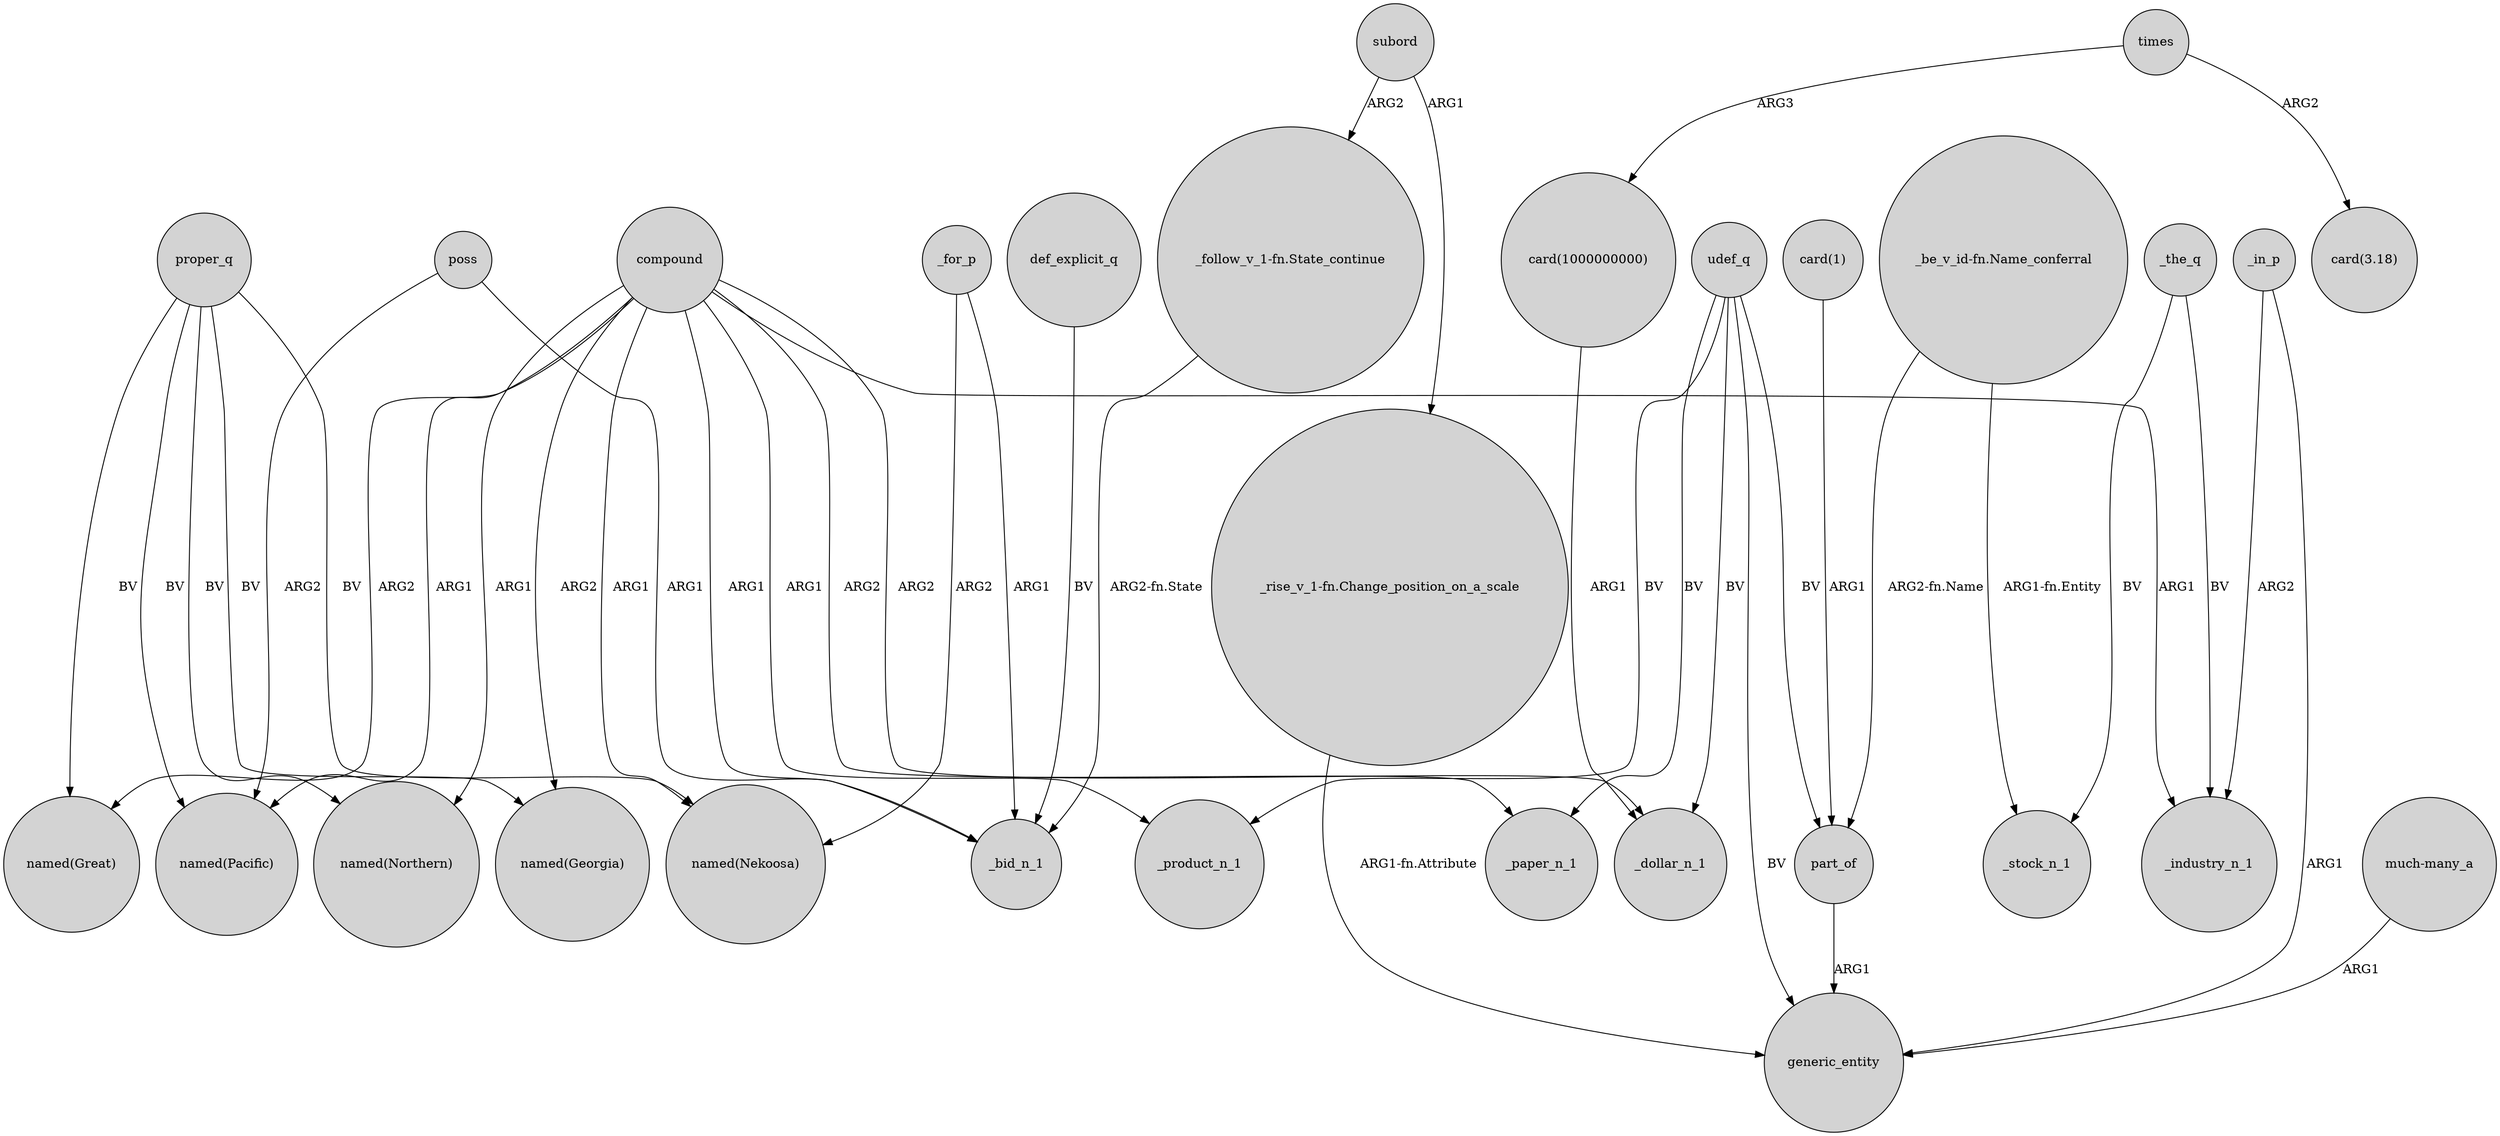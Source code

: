 digraph {
	node [shape=circle style=filled]
	"card(1000000000)" -> _dollar_n_1 [label=ARG1]
	proper_q -> "named(Georgia)" [label=BV]
	compound -> "named(Great)" [label=ARG2]
	poss -> _bid_n_1 [label=ARG1]
	udef_q -> part_of [label=BV]
	udef_q -> _paper_n_1 [label=BV]
	compound -> _paper_n_1 [label=ARG2]
	udef_q -> _product_n_1 [label=BV]
	compound -> _dollar_n_1 [label=ARG2]
	times -> "card(1000000000)" [label=ARG3]
	times -> "card(3.18)" [label=ARG2]
	"card(1)" -> part_of [label=ARG1]
	udef_q -> generic_entity [label=BV]
	_in_p -> generic_entity [label=ARG1]
	compound -> _industry_n_1 [label=ARG1]
	compound -> "named(Pacific)" [label=ARG1]
	"_be_v_id-fn.Name_conferral" -> part_of [label="ARG2-fn.Name"]
	def_explicit_q -> _bid_n_1 [label=BV]
	_the_q -> _stock_n_1 [label=BV]
	proper_q -> "named(Northern)" [label=BV]
	"much-many_a" -> generic_entity [label=ARG1]
	proper_q -> "named(Great)" [label=BV]
	subord -> "_follow_v_1-fn.State_continue" [label=ARG2]
	_in_p -> _industry_n_1 [label=ARG2]
	udef_q -> _dollar_n_1 [label=BV]
	poss -> "named(Pacific)" [label=ARG2]
	compound -> "named(Northern)" [label=ARG1]
	"_rise_v_1-fn.Change_position_on_a_scale" -> generic_entity [label="ARG1-fn.Attribute"]
	proper_q -> "named(Pacific)" [label=BV]
	"_follow_v_1-fn.State_continue" -> _bid_n_1 [label="ARG2-fn.State"]
	subord -> "_rise_v_1-fn.Change_position_on_a_scale" [label=ARG1]
	_for_p -> "named(Nekoosa)" [label=ARG2]
	compound -> _product_n_1 [label=ARG1]
	part_of -> generic_entity [label=ARG1]
	compound -> "named(Georgia)" [label=ARG2]
	"_be_v_id-fn.Name_conferral" -> _stock_n_1 [label="ARG1-fn.Entity"]
	_the_q -> _industry_n_1 [label=BV]
	proper_q -> "named(Nekoosa)" [label=BV]
	compound -> _bid_n_1 [label=ARG1]
	_for_p -> _bid_n_1 [label=ARG1]
	compound -> "named(Nekoosa)" [label=ARG1]
}
